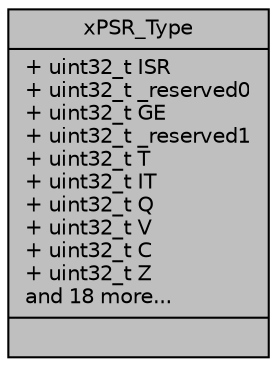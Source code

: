 digraph "xPSR_Type"
{
 // LATEX_PDF_SIZE
  edge [fontname="Helvetica",fontsize="10",labelfontname="Helvetica",labelfontsize="10"];
  node [fontname="Helvetica",fontsize="10",shape=record];
  Node1 [label="{xPSR_Type\n|+ uint32_t ISR\l+ uint32_t _reserved0\l+ uint32_t GE\l+ uint32_t _reserved1\l+ uint32_t T\l+ uint32_t IT\l+ uint32_t Q\l+ uint32_t V\l+ uint32_t C\l+ uint32_t Z\land 18 more...\l|}",height=0.2,width=0.4,color="black", fillcolor="grey75", style="filled", fontcolor="black",tooltip="Union type to access the Special-Purpose Program Status Registers (xPSR)."];
}
